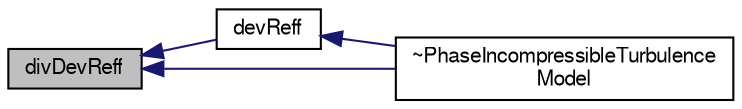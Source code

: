digraph "divDevReff"
{
  bgcolor="transparent";
  edge [fontname="FreeSans",fontsize="10",labelfontname="FreeSans",labelfontsize="10"];
  node [fontname="FreeSans",fontsize="10",shape=record];
  rankdir="LR";
  Node30 [label="divDevReff",height=0.2,width=0.4,color="black", fillcolor="grey75", style="filled", fontcolor="black"];
  Node30 -> Node31 [dir="back",color="midnightblue",fontsize="10",style="solid",fontname="FreeSans"];
  Node31 [label="devReff",height=0.2,width=0.4,color="black",URL="$a31194.html#a58753f66b76bb2146dc1728cb9a6ca0a",tooltip="Return the effective stress tensor. "];
  Node31 -> Node32 [dir="back",color="midnightblue",fontsize="10",style="solid",fontname="FreeSans"];
  Node32 [label="~PhaseIncompressibleTurbulence\lModel",height=0.2,width=0.4,color="black",URL="$a31194.html#a8aa1eda98ea8e8b9bfd733d197b35ad8",tooltip="Destructor. "];
  Node30 -> Node32 [dir="back",color="midnightblue",fontsize="10",style="solid",fontname="FreeSans"];
}
